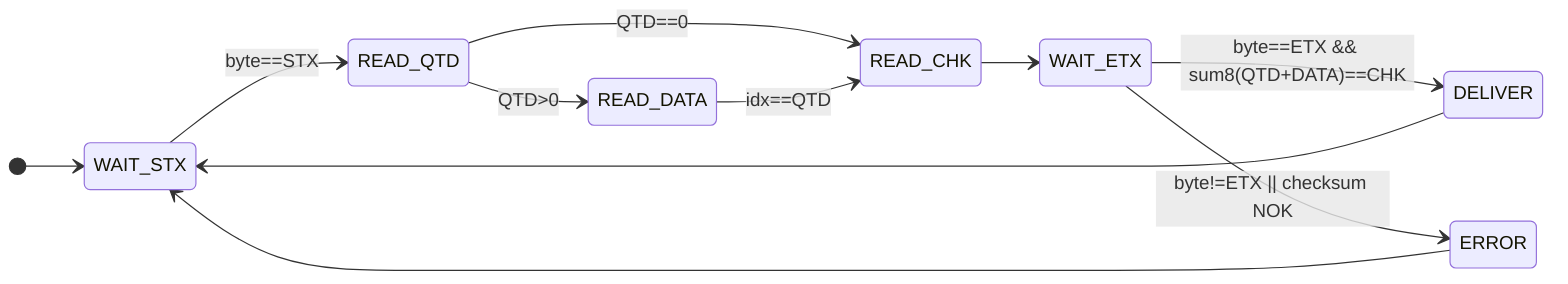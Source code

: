 stateDiagram-v2
    direction LR

    [*] --> WAIT_STX
    WAIT_STX --> READ_QTD: byte==STX

    READ_QTD --> READ_DATA: QTD>0
    READ_QTD --> READ_CHK:  QTD==0
    %% se o prof exigir QTD>=1, troque a linha acima por:
    %% READ_QTD --> ERROR: QTD==0

    READ_DATA --> READ_CHK: idx==QTD
    READ_CHK --> WAIT_ETX
    WAIT_ETX --> DELIVER: byte==ETX && sum8(QTD+DATA)==CHK
    WAIT_ETX --> ERROR:   byte!=ETX || checksum NOK

    DELIVER --> WAIT_STX
    ERROR   --> WAIT_STX